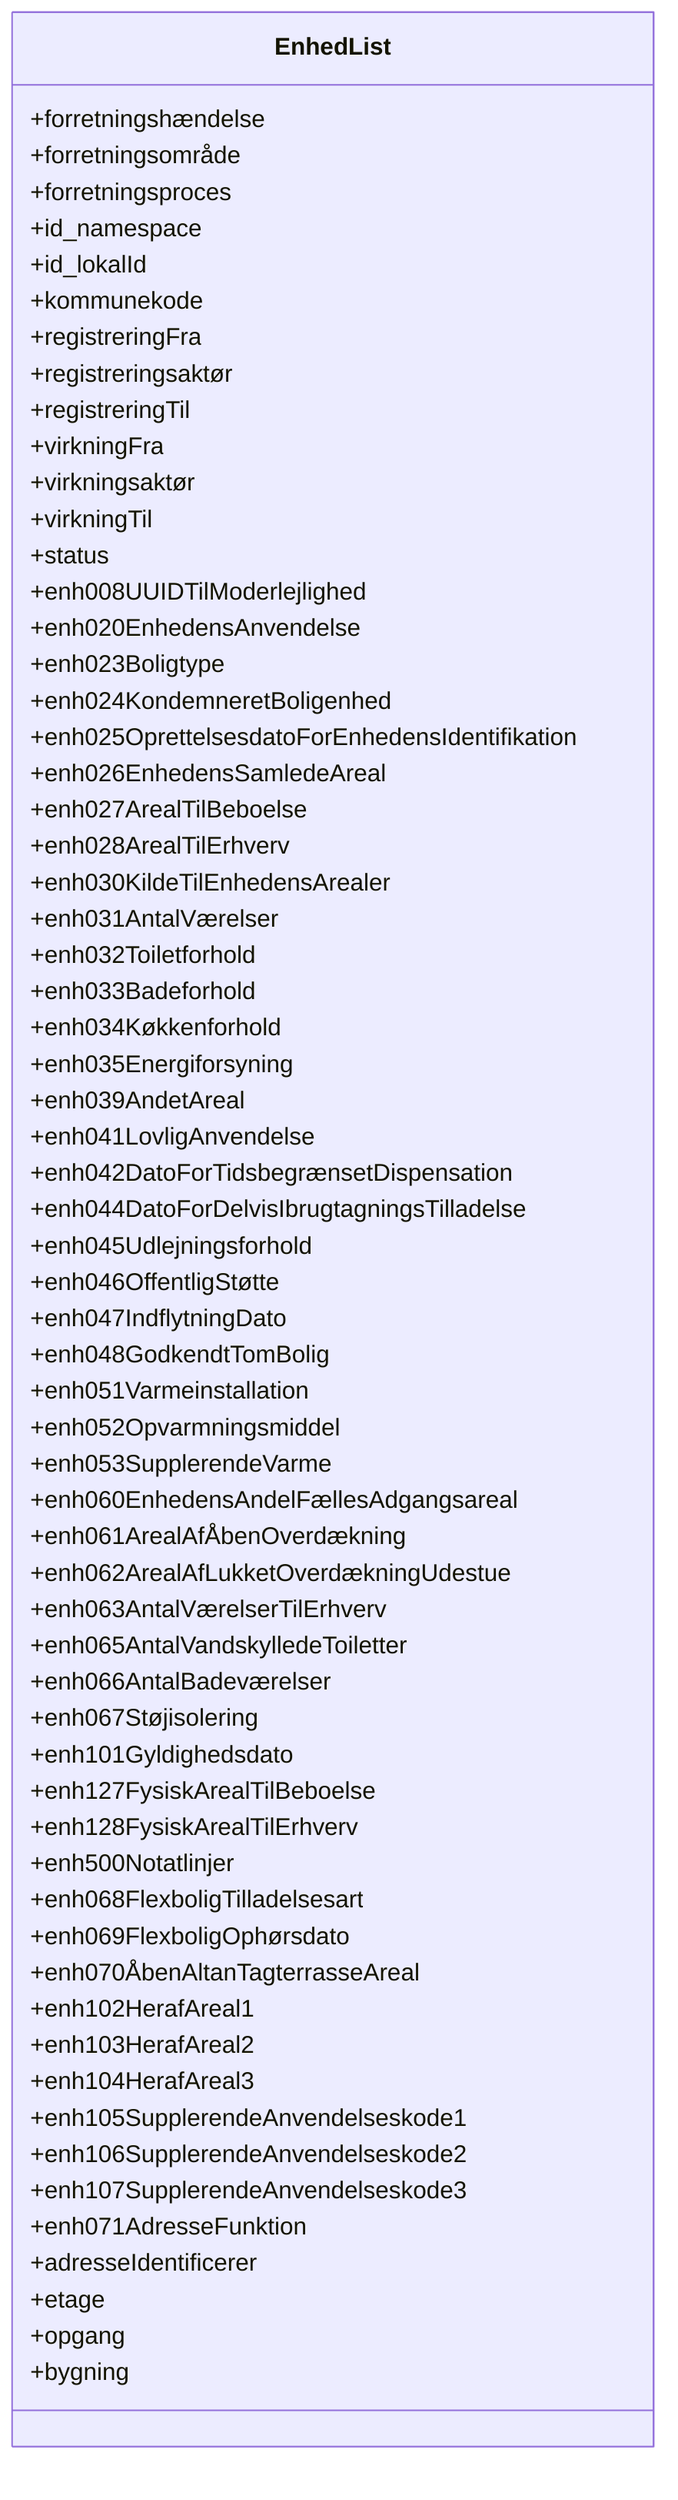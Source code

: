 classDiagram
class EnhedList {
  +forretningshændelse
  +forretningsområde
  +forretningsproces
  +id_namespace
  +id_lokalId
  +kommunekode
  +registreringFra
  +registreringsaktør
  +registreringTil
  +virkningFra
  +virkningsaktør
  +virkningTil
  +status
  +enh008UUIDTilModerlejlighed
  +enh020EnhedensAnvendelse
  +enh023Boligtype
  +enh024KondemneretBoligenhed
  +enh025OprettelsesdatoForEnhedensIdentifikation
  +enh026EnhedensSamledeAreal
  +enh027ArealTilBeboelse
  +enh028ArealTilErhverv
  +enh030KildeTilEnhedensArealer
  +enh031AntalVærelser
  +enh032Toiletforhold
  +enh033Badeforhold
  +enh034Køkkenforhold
  +enh035Energiforsyning
  +enh039AndetAreal
  +enh041LovligAnvendelse
  +enh042DatoForTidsbegrænsetDispensation
  +enh044DatoForDelvisIbrugtagningsTilladelse
  +enh045Udlejningsforhold
  +enh046OffentligStøtte
  +enh047IndflytningDato
  +enh048GodkendtTomBolig
  +enh051Varmeinstallation
  +enh052Opvarmningsmiddel
  +enh053SupplerendeVarme
  +enh060EnhedensAndelFællesAdgangsareal
  +enh061ArealAfÅbenOverdækning
  +enh062ArealAfLukketOverdækningUdestue
  +enh063AntalVærelserTilErhverv
  +enh065AntalVandskylledeToiletter
  +enh066AntalBadeværelser
  +enh067Støjisolering
  +enh101Gyldighedsdato
  +enh127FysiskArealTilBeboelse
  +enh128FysiskArealTilErhverv
  +enh500Notatlinjer
  +enh068FlexboligTilladelsesart
  +enh069FlexboligOphørsdato
  +enh070ÅbenAltanTagterrasseAreal
  +enh102HerafAreal1
  +enh103HerafAreal2
  +enh104HerafAreal3
  +enh105SupplerendeAnvendelseskode1
  +enh106SupplerendeAnvendelseskode2
  +enh107SupplerendeAnvendelseskode3
  +enh071AdresseFunktion
  +adresseIdentificerer
  +etage
  +opgang
  +bygning
}